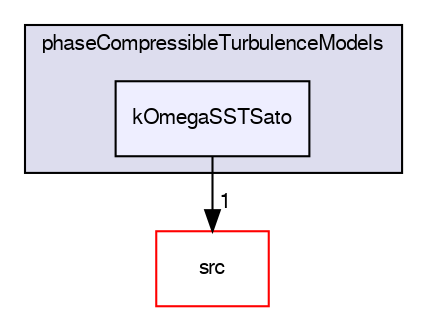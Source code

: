 digraph "applications/solvers/multiphase/twoPhaseEulerFoam/phaseCompressibleTurbulenceModels/kOmegaSSTSato" {
  bgcolor=transparent;
  compound=true
  node [ fontsize="10", fontname="FreeSans"];
  edge [ labelfontsize="10", labelfontname="FreeSans"];
  subgraph clusterdir_0ef23d3ece64393022aafe54aa180a7c {
    graph [ bgcolor="#ddddee", pencolor="black", label="phaseCompressibleTurbulenceModels" fontname="FreeSans", fontsize="10", URL="dir_0ef23d3ece64393022aafe54aa180a7c.html"]
  dir_aa69d9607d0fe581f9ad62509392af1e [shape=box, label="kOmegaSSTSato", style="filled", fillcolor="#eeeeff", pencolor="black", URL="dir_aa69d9607d0fe581f9ad62509392af1e.html"];
  }
  dir_68267d1309a1af8e8297ef4c3efbcdba [shape=box label="src" color="red" URL="dir_68267d1309a1af8e8297ef4c3efbcdba.html"];
  dir_aa69d9607d0fe581f9ad62509392af1e->dir_68267d1309a1af8e8297ef4c3efbcdba [headlabel="1", labeldistance=1.5 headhref="dir_000269_000568.html"];
}
